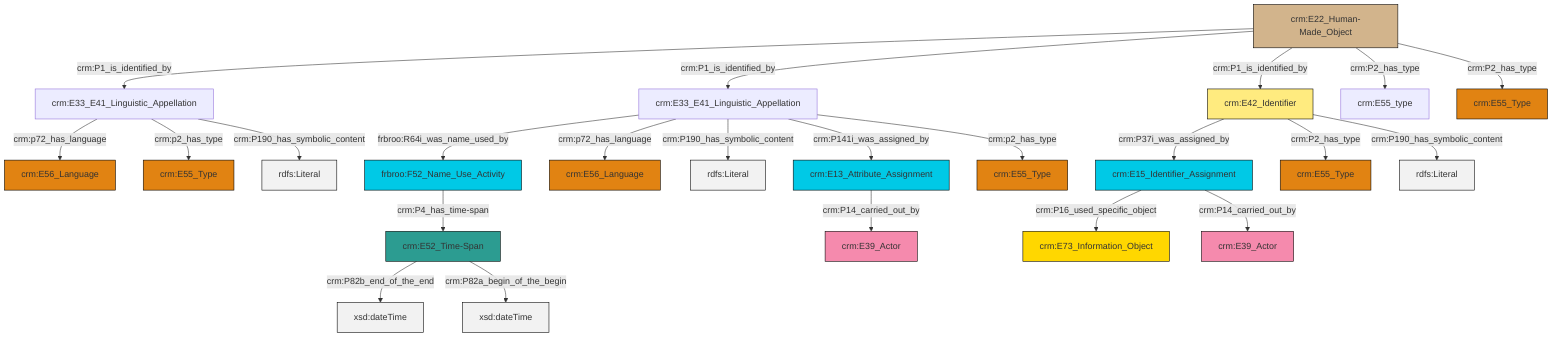 graph TD
classDef Literal fill:#f2f2f2,stroke:#000000;
classDef CRM_Entity fill:#FFFFFF,stroke:#000000;
classDef Temporal_Entity fill:#00C9E6, stroke:#000000;
classDef Type fill:#E18312, stroke:#000000;
classDef Time-Span fill:#2C9C91, stroke:#000000;
classDef Appellation fill:#FFEB7F, stroke:#000000;
classDef Place fill:#008836, stroke:#000000;
classDef Persistent_Item fill:#B266B2, stroke:#000000;
classDef Conceptual_Object fill:#FFD700, stroke:#000000;
classDef Physical_Thing fill:#D2B48C, stroke:#000000;
classDef Actor fill:#f58aad, stroke:#000000;
classDef PC_Classes fill:#4ce600, stroke:#000000;
classDef Multi fill:#cccccc,stroke:#000000;

0["crm:E33_E41_Linguistic_Appellation"]:::Default -->|crm:p72_has_language| 1["crm:E56_Language"]:::Type
4["crm:E22_Human-Made_Object"]:::Physical_Thing -->|crm:P1_is_identified_by| 0["crm:E33_E41_Linguistic_Appellation"]:::Default
9["frbroo:F52_Name_Use_Activity"]:::Temporal_Entity -->|crm:P4_has_time-span| 10["crm:E52_Time-Span"]:::Time-Span
0["crm:E33_E41_Linguistic_Appellation"]:::Default -->|crm:p2_has_type| 11["crm:E55_Type"]:::Type
12["crm:E33_E41_Linguistic_Appellation"]:::Default -->|frbroo:R64i_was_name_used_by| 9["frbroo:F52_Name_Use_Activity"]:::Temporal_Entity
10["crm:E52_Time-Span"]:::Time-Span -->|crm:P82b_end_of_the_end| 13[xsd:dateTime]:::Literal
12["crm:E33_E41_Linguistic_Appellation"]:::Default -->|crm:p72_has_language| 2["crm:E56_Language"]:::Type
4["crm:E22_Human-Made_Object"]:::Physical_Thing -->|crm:P1_is_identified_by| 12["crm:E33_E41_Linguistic_Appellation"]:::Default
12["crm:E33_E41_Linguistic_Appellation"]:::Default -->|crm:P190_has_symbolic_content| 18[rdfs:Literal]:::Literal
19["crm:E13_Attribute_Assignment"]:::Temporal_Entity -->|crm:P14_carried_out_by| 14["crm:E39_Actor"]:::Actor
4["crm:E22_Human-Made_Object"]:::Physical_Thing -->|crm:P1_is_identified_by| 21["crm:E42_Identifier"]:::Appellation
22["crm:E15_Identifier_Assignment"]:::Temporal_Entity -->|crm:P16_used_specific_object| 7["crm:E73_Information_Object"]:::Conceptual_Object
21["crm:E42_Identifier"]:::Appellation -->|crm:P37i_was_assigned_by| 22["crm:E15_Identifier_Assignment"]:::Temporal_Entity
4["crm:E22_Human-Made_Object"]:::Physical_Thing -->|crm:P2_has_type| 27["crm:E55_type"]:::Default
12["crm:E33_E41_Linguistic_Appellation"]:::Default -->|crm:P141i_was_assigned_by| 19["crm:E13_Attribute_Assignment"]:::Temporal_Entity
22["crm:E15_Identifier_Assignment"]:::Temporal_Entity -->|crm:P14_carried_out_by| 29["crm:E39_Actor"]:::Actor
10["crm:E52_Time-Span"]:::Time-Span -->|crm:P82a_begin_of_the_begin| 32[xsd:dateTime]:::Literal
12["crm:E33_E41_Linguistic_Appellation"]:::Default -->|crm:p2_has_type| 5["crm:E55_Type"]:::Type
21["crm:E42_Identifier"]:::Appellation -->|crm:P2_has_type| 30["crm:E55_Type"]:::Type
0["crm:E33_E41_Linguistic_Appellation"]:::Default -->|crm:P190_has_symbolic_content| 33[rdfs:Literal]:::Literal
21["crm:E42_Identifier"]:::Appellation -->|crm:P190_has_symbolic_content| 37[rdfs:Literal]:::Literal
4["crm:E22_Human-Made_Object"]:::Physical_Thing -->|crm:P2_has_type| 34["crm:E55_Type"]:::Type